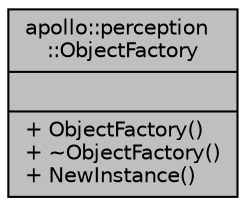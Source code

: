 digraph "apollo::perception::ObjectFactory"
{
  edge [fontname="Helvetica",fontsize="10",labelfontname="Helvetica",labelfontsize="10"];
  node [fontname="Helvetica",fontsize="10",shape=record];
  Node1 [label="{apollo::perception\l::ObjectFactory\n||+ ObjectFactory()\l+ ~ObjectFactory()\l+ NewInstance()\l}",height=0.2,width=0.4,color="black", fillcolor="grey75", style="filled" fontcolor="black"];
}
